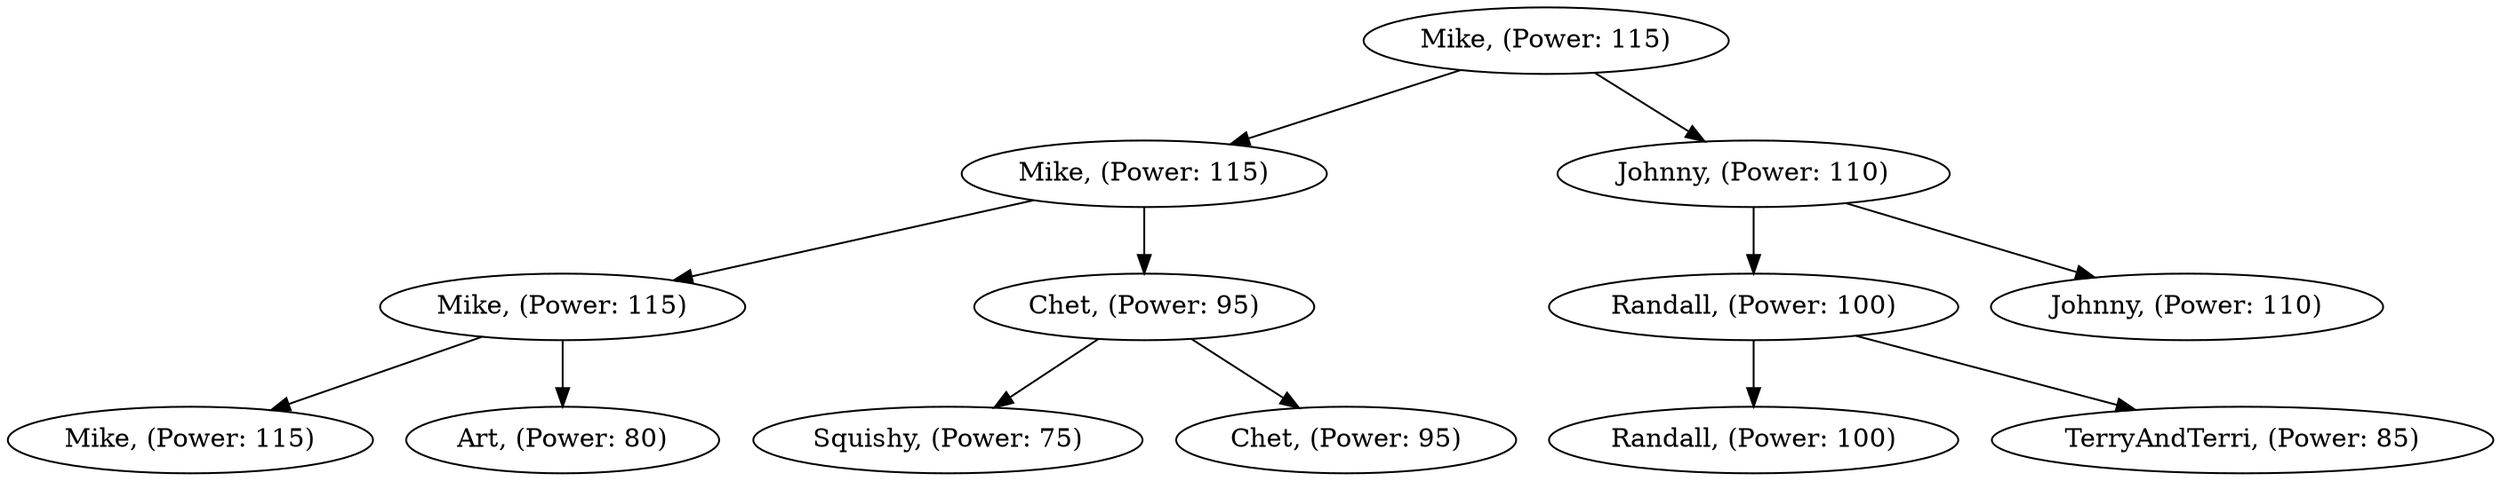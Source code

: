digraph TournamentTree {
    node0 [label="Mike, (Power: 115)"]
    node1 [label="Mike, (Power: 115)"]
    node2 [label="Mike, (Power: 115)"]
    node3 [label="Mike, (Power: 115)"]
    node2 -> node3;
    node4 [label="Art, (Power: 80)"]
    node2 -> node4;
    node1 -> node2;
    node5 [label="Chet, (Power: 95)"]
    node6 [label="Squishy, (Power: 75)"]
    node5 -> node6;
    node7 [label="Chet, (Power: 95)"]
    node5 -> node7;
    node1 -> node5;
    node0 -> node1;
    node8 [label="Johnny, (Power: 110)"]
    node9 [label="Randall, (Power: 100)"]
    node10 [label="Randall, (Power: 100)"]
    node9 -> node10;
    node11 [label="TerryAndTerri, (Power: 85)"]
    node9 -> node11;
    node8 -> node9;
    node12 [label="Johnny, (Power: 110)"]
    node8 -> node12;
    node0 -> node8;
}
